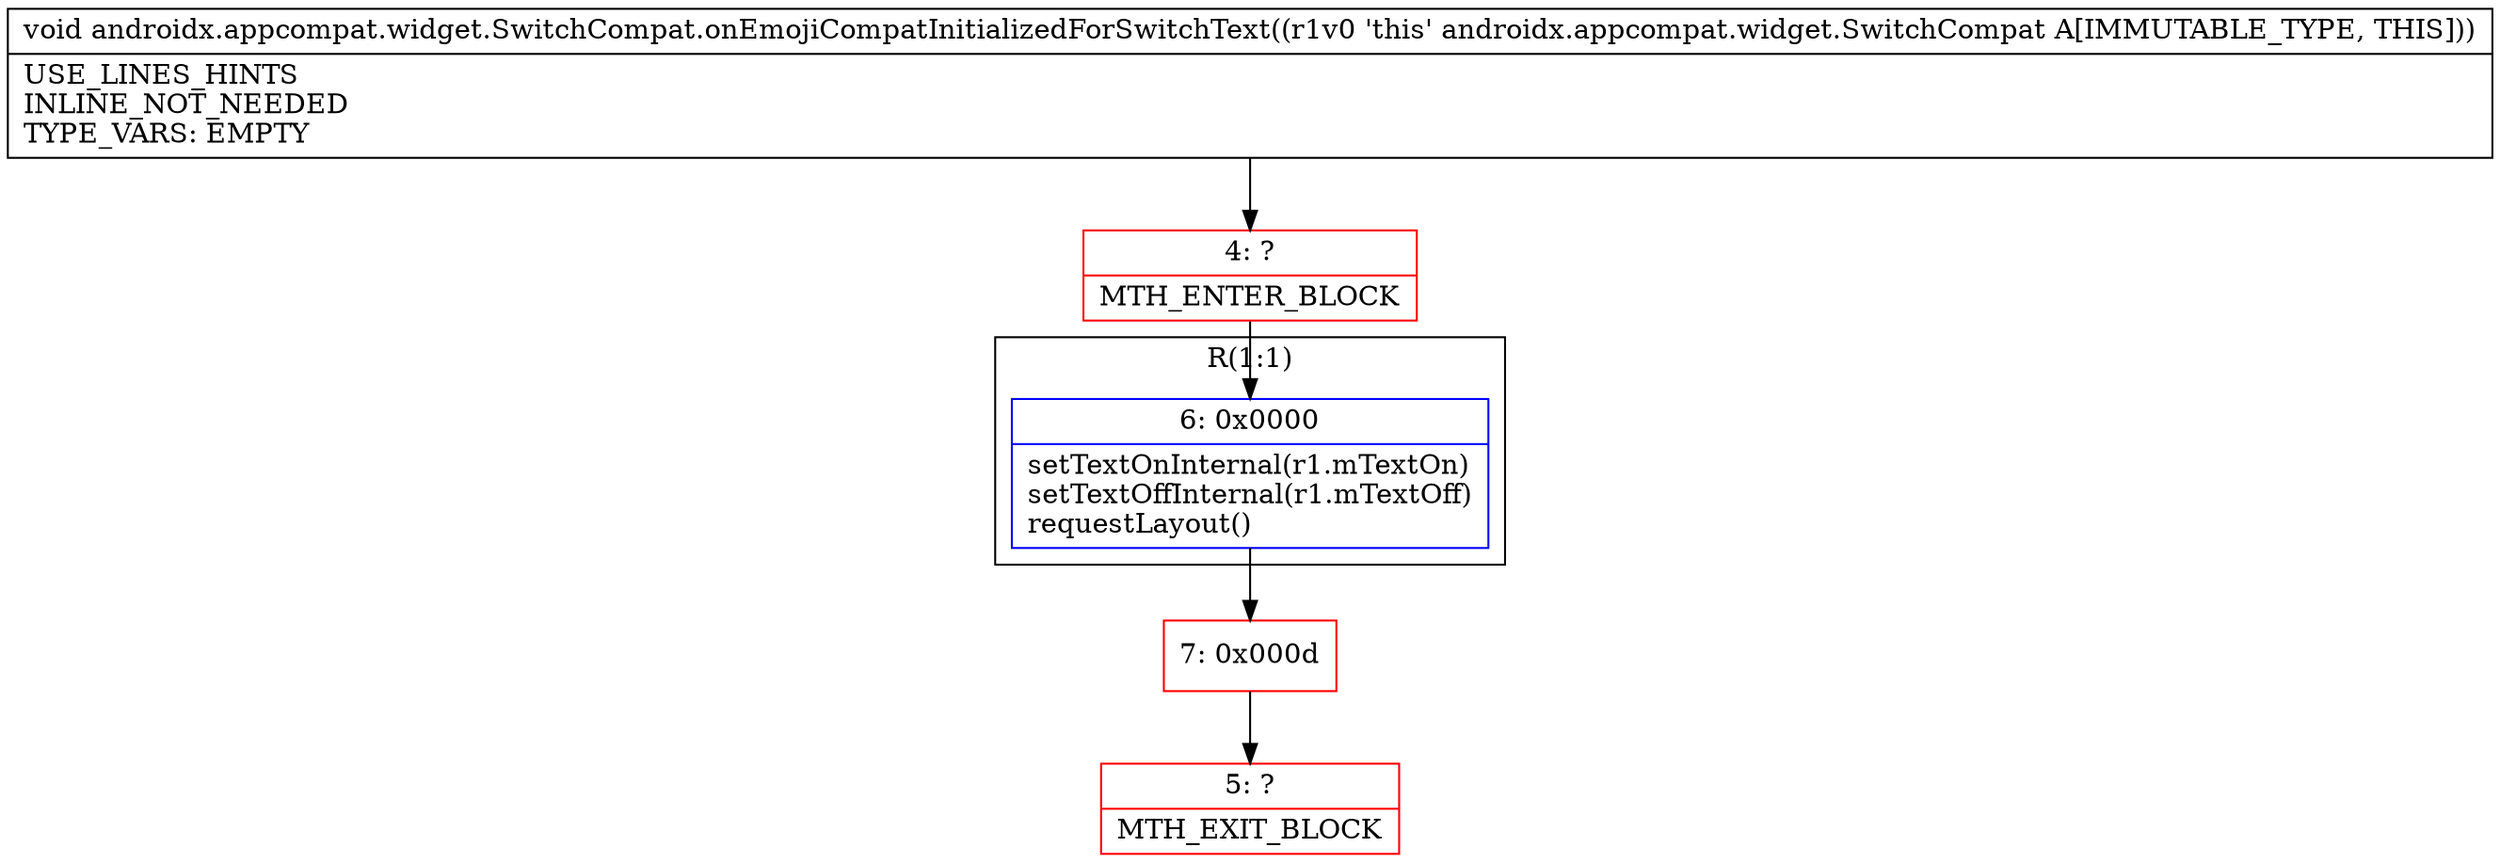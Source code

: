 digraph "CFG forandroidx.appcompat.widget.SwitchCompat.onEmojiCompatInitializedForSwitchText()V" {
subgraph cluster_Region_1479743658 {
label = "R(1:1)";
node [shape=record,color=blue];
Node_6 [shape=record,label="{6\:\ 0x0000|setTextOnInternal(r1.mTextOn)\lsetTextOffInternal(r1.mTextOff)\lrequestLayout()\l}"];
}
Node_4 [shape=record,color=red,label="{4\:\ ?|MTH_ENTER_BLOCK\l}"];
Node_7 [shape=record,color=red,label="{7\:\ 0x000d}"];
Node_5 [shape=record,color=red,label="{5\:\ ?|MTH_EXIT_BLOCK\l}"];
MethodNode[shape=record,label="{void androidx.appcompat.widget.SwitchCompat.onEmojiCompatInitializedForSwitchText((r1v0 'this' androidx.appcompat.widget.SwitchCompat A[IMMUTABLE_TYPE, THIS]))  | USE_LINES_HINTS\lINLINE_NOT_NEEDED\lTYPE_VARS: EMPTY\l}"];
MethodNode -> Node_4;Node_6 -> Node_7;
Node_4 -> Node_6;
Node_7 -> Node_5;
}

